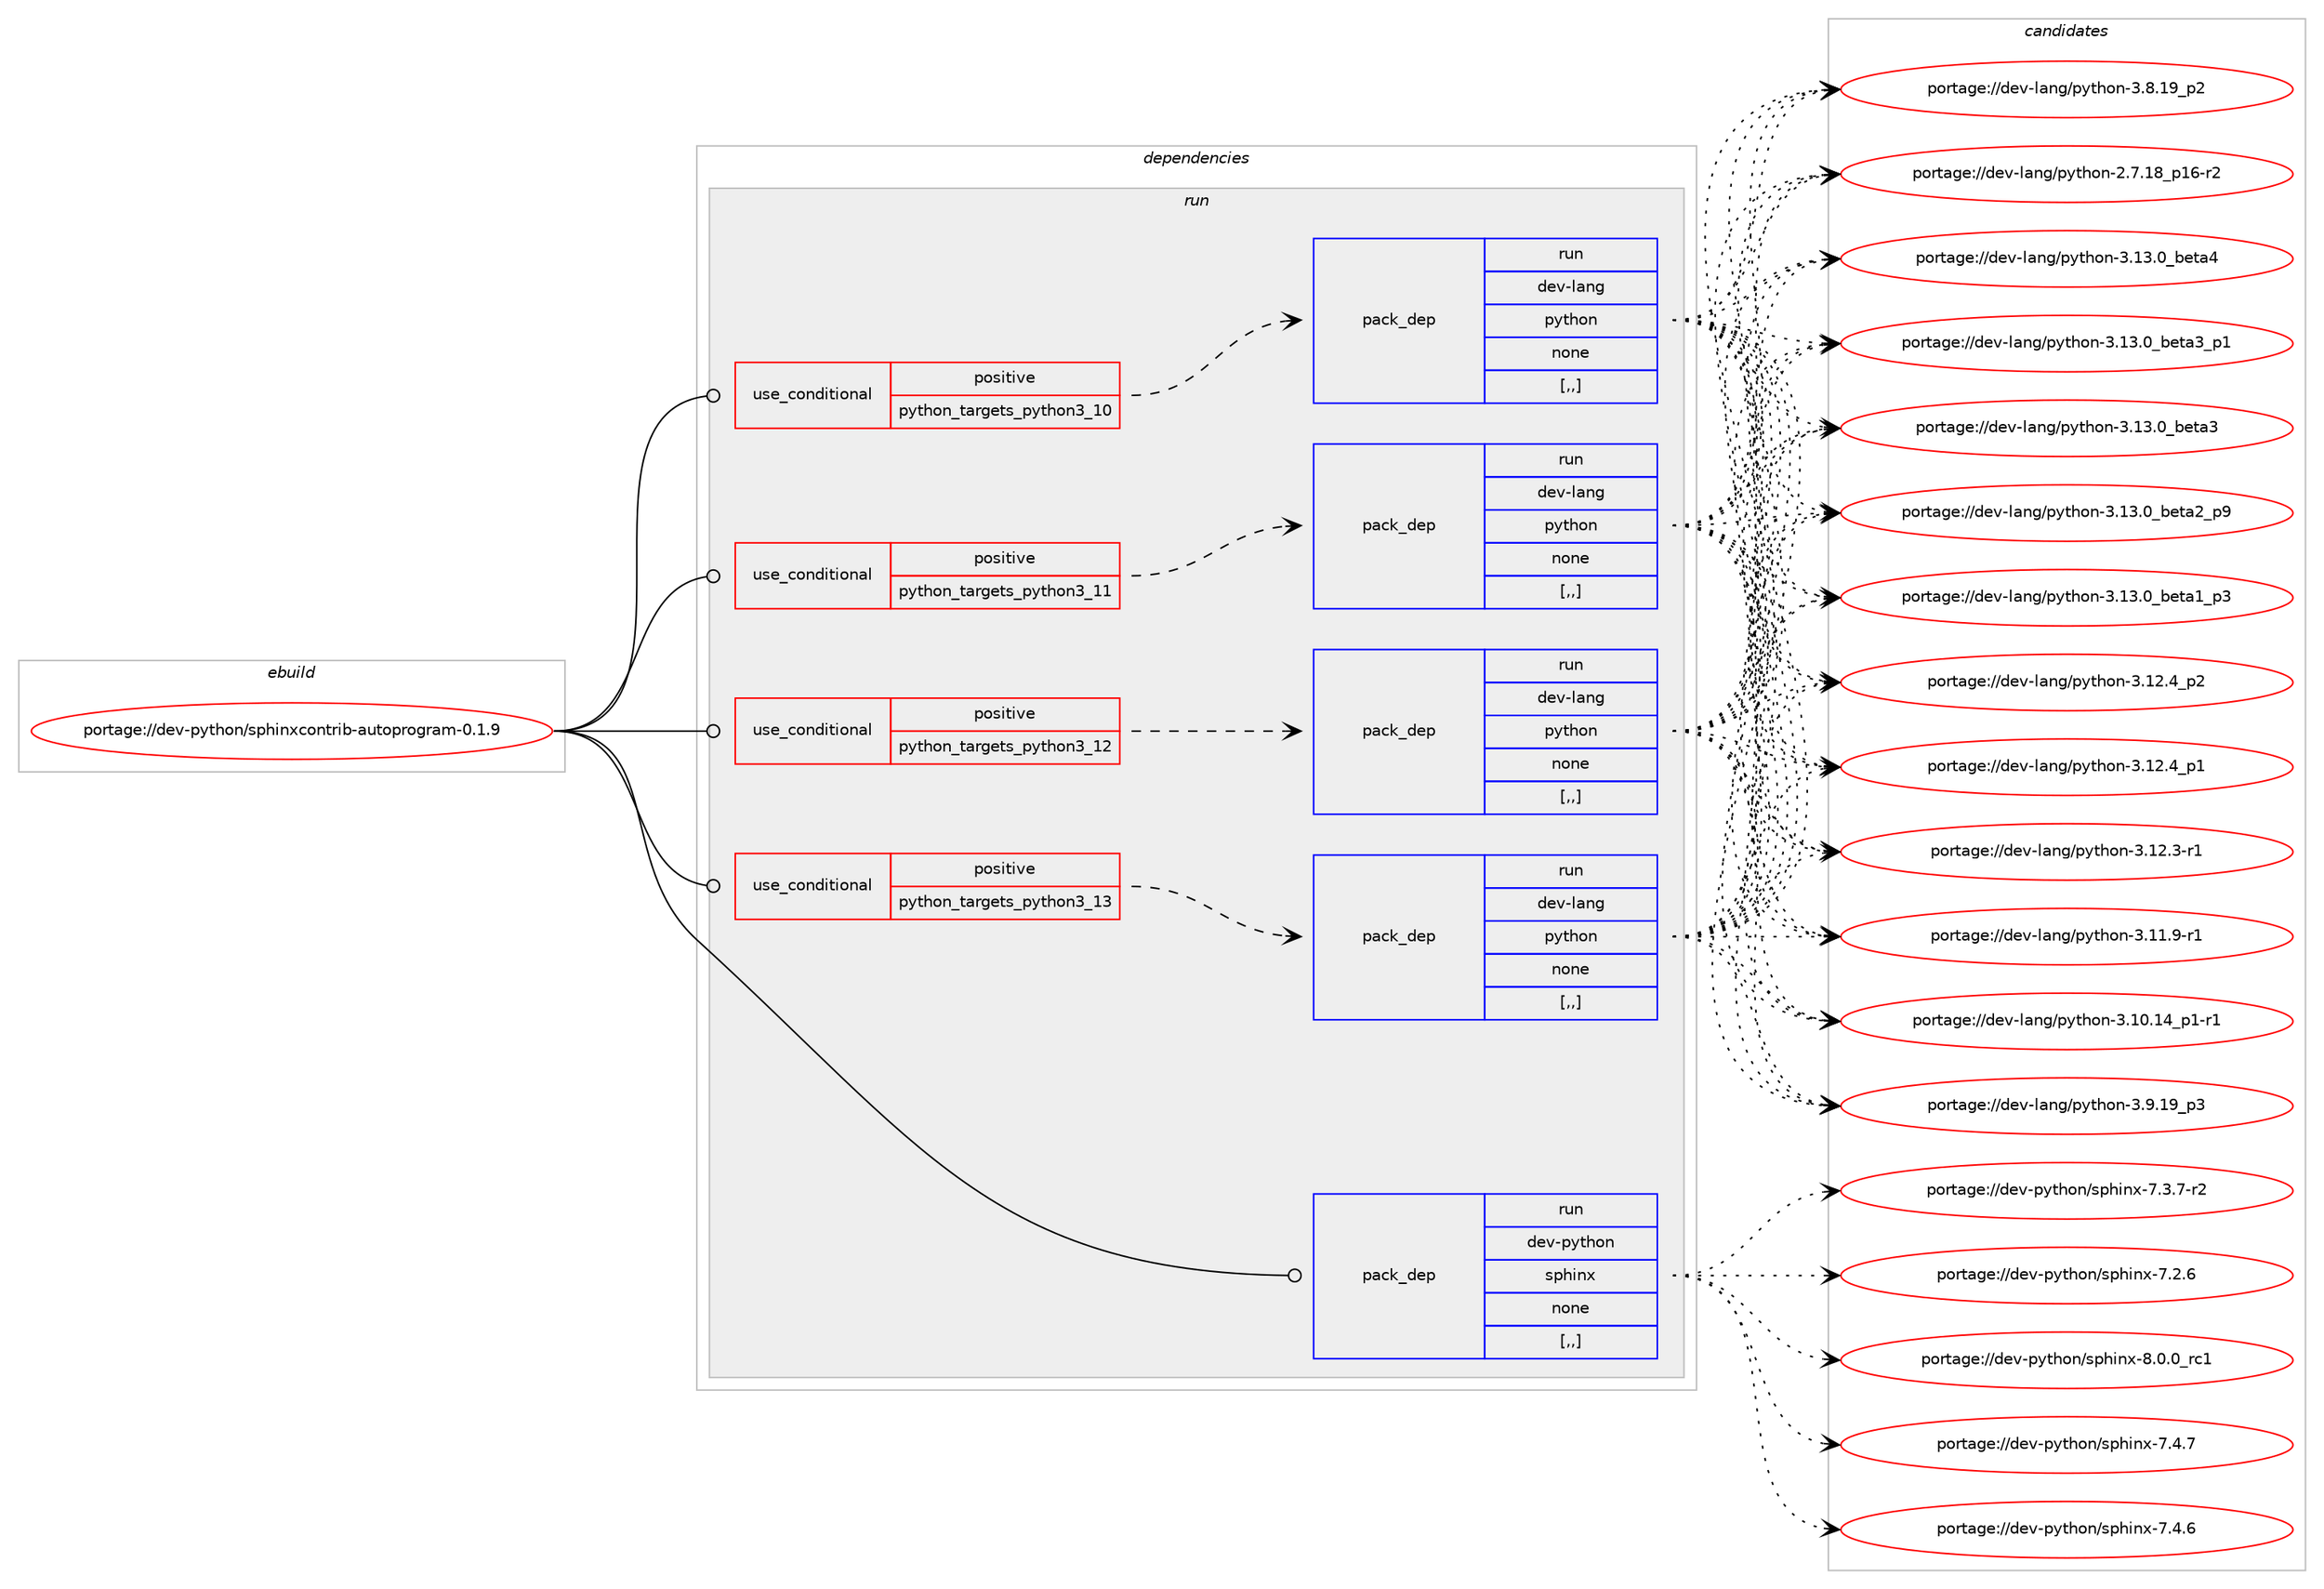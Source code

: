 digraph prolog {

# *************
# Graph options
# *************

newrank=true;
concentrate=true;
compound=true;
graph [rankdir=LR,fontname=Helvetica,fontsize=10,ranksep=1.5];#, ranksep=2.5, nodesep=0.2];
edge  [arrowhead=vee];
node  [fontname=Helvetica,fontsize=10];

# **********
# The ebuild
# **********

subgraph cluster_leftcol {
color=gray;
label=<<i>ebuild</i>>;
id [label="portage://dev-python/sphinxcontrib-autoprogram-0.1.9", color=red, width=4, href="../dev-python/sphinxcontrib-autoprogram-0.1.9.svg"];
}

# ****************
# The dependencies
# ****************

subgraph cluster_midcol {
color=gray;
label=<<i>dependencies</i>>;
subgraph cluster_compile {
fillcolor="#eeeeee";
style=filled;
label=<<i>compile</i>>;
}
subgraph cluster_compileandrun {
fillcolor="#eeeeee";
style=filled;
label=<<i>compile and run</i>>;
}
subgraph cluster_run {
fillcolor="#eeeeee";
style=filled;
label=<<i>run</i>>;
subgraph cond39925 {
dependency164323 [label=<<TABLE BORDER="0" CELLBORDER="1" CELLSPACING="0" CELLPADDING="4"><TR><TD ROWSPAN="3" CELLPADDING="10">use_conditional</TD></TR><TR><TD>positive</TD></TR><TR><TD>python_targets_python3_10</TD></TR></TABLE>>, shape=none, color=red];
subgraph pack123126 {
dependency164324 [label=<<TABLE BORDER="0" CELLBORDER="1" CELLSPACING="0" CELLPADDING="4" WIDTH="220"><TR><TD ROWSPAN="6" CELLPADDING="30">pack_dep</TD></TR><TR><TD WIDTH="110">run</TD></TR><TR><TD>dev-lang</TD></TR><TR><TD>python</TD></TR><TR><TD>none</TD></TR><TR><TD>[,,]</TD></TR></TABLE>>, shape=none, color=blue];
}
dependency164323:e -> dependency164324:w [weight=20,style="dashed",arrowhead="vee"];
}
id:e -> dependency164323:w [weight=20,style="solid",arrowhead="odot"];
subgraph cond39926 {
dependency164325 [label=<<TABLE BORDER="0" CELLBORDER="1" CELLSPACING="0" CELLPADDING="4"><TR><TD ROWSPAN="3" CELLPADDING="10">use_conditional</TD></TR><TR><TD>positive</TD></TR><TR><TD>python_targets_python3_11</TD></TR></TABLE>>, shape=none, color=red];
subgraph pack123127 {
dependency164326 [label=<<TABLE BORDER="0" CELLBORDER="1" CELLSPACING="0" CELLPADDING="4" WIDTH="220"><TR><TD ROWSPAN="6" CELLPADDING="30">pack_dep</TD></TR><TR><TD WIDTH="110">run</TD></TR><TR><TD>dev-lang</TD></TR><TR><TD>python</TD></TR><TR><TD>none</TD></TR><TR><TD>[,,]</TD></TR></TABLE>>, shape=none, color=blue];
}
dependency164325:e -> dependency164326:w [weight=20,style="dashed",arrowhead="vee"];
}
id:e -> dependency164325:w [weight=20,style="solid",arrowhead="odot"];
subgraph cond39927 {
dependency164327 [label=<<TABLE BORDER="0" CELLBORDER="1" CELLSPACING="0" CELLPADDING="4"><TR><TD ROWSPAN="3" CELLPADDING="10">use_conditional</TD></TR><TR><TD>positive</TD></TR><TR><TD>python_targets_python3_12</TD></TR></TABLE>>, shape=none, color=red];
subgraph pack123128 {
dependency164328 [label=<<TABLE BORDER="0" CELLBORDER="1" CELLSPACING="0" CELLPADDING="4" WIDTH="220"><TR><TD ROWSPAN="6" CELLPADDING="30">pack_dep</TD></TR><TR><TD WIDTH="110">run</TD></TR><TR><TD>dev-lang</TD></TR><TR><TD>python</TD></TR><TR><TD>none</TD></TR><TR><TD>[,,]</TD></TR></TABLE>>, shape=none, color=blue];
}
dependency164327:e -> dependency164328:w [weight=20,style="dashed",arrowhead="vee"];
}
id:e -> dependency164327:w [weight=20,style="solid",arrowhead="odot"];
subgraph cond39928 {
dependency164329 [label=<<TABLE BORDER="0" CELLBORDER="1" CELLSPACING="0" CELLPADDING="4"><TR><TD ROWSPAN="3" CELLPADDING="10">use_conditional</TD></TR><TR><TD>positive</TD></TR><TR><TD>python_targets_python3_13</TD></TR></TABLE>>, shape=none, color=red];
subgraph pack123129 {
dependency164330 [label=<<TABLE BORDER="0" CELLBORDER="1" CELLSPACING="0" CELLPADDING="4" WIDTH="220"><TR><TD ROWSPAN="6" CELLPADDING="30">pack_dep</TD></TR><TR><TD WIDTH="110">run</TD></TR><TR><TD>dev-lang</TD></TR><TR><TD>python</TD></TR><TR><TD>none</TD></TR><TR><TD>[,,]</TD></TR></TABLE>>, shape=none, color=blue];
}
dependency164329:e -> dependency164330:w [weight=20,style="dashed",arrowhead="vee"];
}
id:e -> dependency164329:w [weight=20,style="solid",arrowhead="odot"];
subgraph pack123130 {
dependency164331 [label=<<TABLE BORDER="0" CELLBORDER="1" CELLSPACING="0" CELLPADDING="4" WIDTH="220"><TR><TD ROWSPAN="6" CELLPADDING="30">pack_dep</TD></TR><TR><TD WIDTH="110">run</TD></TR><TR><TD>dev-python</TD></TR><TR><TD>sphinx</TD></TR><TR><TD>none</TD></TR><TR><TD>[,,]</TD></TR></TABLE>>, shape=none, color=blue];
}
id:e -> dependency164331:w [weight=20,style="solid",arrowhead="odot"];
}
}

# **************
# The candidates
# **************

subgraph cluster_choices {
rank=same;
color=gray;
label=<<i>candidates</i>>;

subgraph choice123126 {
color=black;
nodesep=1;
choice1001011184510897110103471121211161041111104551464951464895981011169752 [label="portage://dev-lang/python-3.13.0_beta4", color=red, width=4,href="../dev-lang/python-3.13.0_beta4.svg"];
choice10010111845108971101034711212111610411111045514649514648959810111697519511249 [label="portage://dev-lang/python-3.13.0_beta3_p1", color=red, width=4,href="../dev-lang/python-3.13.0_beta3_p1.svg"];
choice1001011184510897110103471121211161041111104551464951464895981011169751 [label="portage://dev-lang/python-3.13.0_beta3", color=red, width=4,href="../dev-lang/python-3.13.0_beta3.svg"];
choice10010111845108971101034711212111610411111045514649514648959810111697509511257 [label="portage://dev-lang/python-3.13.0_beta2_p9", color=red, width=4,href="../dev-lang/python-3.13.0_beta2_p9.svg"];
choice10010111845108971101034711212111610411111045514649514648959810111697499511251 [label="portage://dev-lang/python-3.13.0_beta1_p3", color=red, width=4,href="../dev-lang/python-3.13.0_beta1_p3.svg"];
choice100101118451089711010347112121116104111110455146495046529511250 [label="portage://dev-lang/python-3.12.4_p2", color=red, width=4,href="../dev-lang/python-3.12.4_p2.svg"];
choice100101118451089711010347112121116104111110455146495046529511249 [label="portage://dev-lang/python-3.12.4_p1", color=red, width=4,href="../dev-lang/python-3.12.4_p1.svg"];
choice100101118451089711010347112121116104111110455146495046514511449 [label="portage://dev-lang/python-3.12.3-r1", color=red, width=4,href="../dev-lang/python-3.12.3-r1.svg"];
choice100101118451089711010347112121116104111110455146494946574511449 [label="portage://dev-lang/python-3.11.9-r1", color=red, width=4,href="../dev-lang/python-3.11.9-r1.svg"];
choice100101118451089711010347112121116104111110455146494846495295112494511449 [label="portage://dev-lang/python-3.10.14_p1-r1", color=red, width=4,href="../dev-lang/python-3.10.14_p1-r1.svg"];
choice100101118451089711010347112121116104111110455146574649579511251 [label="portage://dev-lang/python-3.9.19_p3", color=red, width=4,href="../dev-lang/python-3.9.19_p3.svg"];
choice100101118451089711010347112121116104111110455146564649579511250 [label="portage://dev-lang/python-3.8.19_p2", color=red, width=4,href="../dev-lang/python-3.8.19_p2.svg"];
choice100101118451089711010347112121116104111110455046554649569511249544511450 [label="portage://dev-lang/python-2.7.18_p16-r2", color=red, width=4,href="../dev-lang/python-2.7.18_p16-r2.svg"];
dependency164324:e -> choice1001011184510897110103471121211161041111104551464951464895981011169752:w [style=dotted,weight="100"];
dependency164324:e -> choice10010111845108971101034711212111610411111045514649514648959810111697519511249:w [style=dotted,weight="100"];
dependency164324:e -> choice1001011184510897110103471121211161041111104551464951464895981011169751:w [style=dotted,weight="100"];
dependency164324:e -> choice10010111845108971101034711212111610411111045514649514648959810111697509511257:w [style=dotted,weight="100"];
dependency164324:e -> choice10010111845108971101034711212111610411111045514649514648959810111697499511251:w [style=dotted,weight="100"];
dependency164324:e -> choice100101118451089711010347112121116104111110455146495046529511250:w [style=dotted,weight="100"];
dependency164324:e -> choice100101118451089711010347112121116104111110455146495046529511249:w [style=dotted,weight="100"];
dependency164324:e -> choice100101118451089711010347112121116104111110455146495046514511449:w [style=dotted,weight="100"];
dependency164324:e -> choice100101118451089711010347112121116104111110455146494946574511449:w [style=dotted,weight="100"];
dependency164324:e -> choice100101118451089711010347112121116104111110455146494846495295112494511449:w [style=dotted,weight="100"];
dependency164324:e -> choice100101118451089711010347112121116104111110455146574649579511251:w [style=dotted,weight="100"];
dependency164324:e -> choice100101118451089711010347112121116104111110455146564649579511250:w [style=dotted,weight="100"];
dependency164324:e -> choice100101118451089711010347112121116104111110455046554649569511249544511450:w [style=dotted,weight="100"];
}
subgraph choice123127 {
color=black;
nodesep=1;
choice1001011184510897110103471121211161041111104551464951464895981011169752 [label="portage://dev-lang/python-3.13.0_beta4", color=red, width=4,href="../dev-lang/python-3.13.0_beta4.svg"];
choice10010111845108971101034711212111610411111045514649514648959810111697519511249 [label="portage://dev-lang/python-3.13.0_beta3_p1", color=red, width=4,href="../dev-lang/python-3.13.0_beta3_p1.svg"];
choice1001011184510897110103471121211161041111104551464951464895981011169751 [label="portage://dev-lang/python-3.13.0_beta3", color=red, width=4,href="../dev-lang/python-3.13.0_beta3.svg"];
choice10010111845108971101034711212111610411111045514649514648959810111697509511257 [label="portage://dev-lang/python-3.13.0_beta2_p9", color=red, width=4,href="../dev-lang/python-3.13.0_beta2_p9.svg"];
choice10010111845108971101034711212111610411111045514649514648959810111697499511251 [label="portage://dev-lang/python-3.13.0_beta1_p3", color=red, width=4,href="../dev-lang/python-3.13.0_beta1_p3.svg"];
choice100101118451089711010347112121116104111110455146495046529511250 [label="portage://dev-lang/python-3.12.4_p2", color=red, width=4,href="../dev-lang/python-3.12.4_p2.svg"];
choice100101118451089711010347112121116104111110455146495046529511249 [label="portage://dev-lang/python-3.12.4_p1", color=red, width=4,href="../dev-lang/python-3.12.4_p1.svg"];
choice100101118451089711010347112121116104111110455146495046514511449 [label="portage://dev-lang/python-3.12.3-r1", color=red, width=4,href="../dev-lang/python-3.12.3-r1.svg"];
choice100101118451089711010347112121116104111110455146494946574511449 [label="portage://dev-lang/python-3.11.9-r1", color=red, width=4,href="../dev-lang/python-3.11.9-r1.svg"];
choice100101118451089711010347112121116104111110455146494846495295112494511449 [label="portage://dev-lang/python-3.10.14_p1-r1", color=red, width=4,href="../dev-lang/python-3.10.14_p1-r1.svg"];
choice100101118451089711010347112121116104111110455146574649579511251 [label="portage://dev-lang/python-3.9.19_p3", color=red, width=4,href="../dev-lang/python-3.9.19_p3.svg"];
choice100101118451089711010347112121116104111110455146564649579511250 [label="portage://dev-lang/python-3.8.19_p2", color=red, width=4,href="../dev-lang/python-3.8.19_p2.svg"];
choice100101118451089711010347112121116104111110455046554649569511249544511450 [label="portage://dev-lang/python-2.7.18_p16-r2", color=red, width=4,href="../dev-lang/python-2.7.18_p16-r2.svg"];
dependency164326:e -> choice1001011184510897110103471121211161041111104551464951464895981011169752:w [style=dotted,weight="100"];
dependency164326:e -> choice10010111845108971101034711212111610411111045514649514648959810111697519511249:w [style=dotted,weight="100"];
dependency164326:e -> choice1001011184510897110103471121211161041111104551464951464895981011169751:w [style=dotted,weight="100"];
dependency164326:e -> choice10010111845108971101034711212111610411111045514649514648959810111697509511257:w [style=dotted,weight="100"];
dependency164326:e -> choice10010111845108971101034711212111610411111045514649514648959810111697499511251:w [style=dotted,weight="100"];
dependency164326:e -> choice100101118451089711010347112121116104111110455146495046529511250:w [style=dotted,weight="100"];
dependency164326:e -> choice100101118451089711010347112121116104111110455146495046529511249:w [style=dotted,weight="100"];
dependency164326:e -> choice100101118451089711010347112121116104111110455146495046514511449:w [style=dotted,weight="100"];
dependency164326:e -> choice100101118451089711010347112121116104111110455146494946574511449:w [style=dotted,weight="100"];
dependency164326:e -> choice100101118451089711010347112121116104111110455146494846495295112494511449:w [style=dotted,weight="100"];
dependency164326:e -> choice100101118451089711010347112121116104111110455146574649579511251:w [style=dotted,weight="100"];
dependency164326:e -> choice100101118451089711010347112121116104111110455146564649579511250:w [style=dotted,weight="100"];
dependency164326:e -> choice100101118451089711010347112121116104111110455046554649569511249544511450:w [style=dotted,weight="100"];
}
subgraph choice123128 {
color=black;
nodesep=1;
choice1001011184510897110103471121211161041111104551464951464895981011169752 [label="portage://dev-lang/python-3.13.0_beta4", color=red, width=4,href="../dev-lang/python-3.13.0_beta4.svg"];
choice10010111845108971101034711212111610411111045514649514648959810111697519511249 [label="portage://dev-lang/python-3.13.0_beta3_p1", color=red, width=4,href="../dev-lang/python-3.13.0_beta3_p1.svg"];
choice1001011184510897110103471121211161041111104551464951464895981011169751 [label="portage://dev-lang/python-3.13.0_beta3", color=red, width=4,href="../dev-lang/python-3.13.0_beta3.svg"];
choice10010111845108971101034711212111610411111045514649514648959810111697509511257 [label="portage://dev-lang/python-3.13.0_beta2_p9", color=red, width=4,href="../dev-lang/python-3.13.0_beta2_p9.svg"];
choice10010111845108971101034711212111610411111045514649514648959810111697499511251 [label="portage://dev-lang/python-3.13.0_beta1_p3", color=red, width=4,href="../dev-lang/python-3.13.0_beta1_p3.svg"];
choice100101118451089711010347112121116104111110455146495046529511250 [label="portage://dev-lang/python-3.12.4_p2", color=red, width=4,href="../dev-lang/python-3.12.4_p2.svg"];
choice100101118451089711010347112121116104111110455146495046529511249 [label="portage://dev-lang/python-3.12.4_p1", color=red, width=4,href="../dev-lang/python-3.12.4_p1.svg"];
choice100101118451089711010347112121116104111110455146495046514511449 [label="portage://dev-lang/python-3.12.3-r1", color=red, width=4,href="../dev-lang/python-3.12.3-r1.svg"];
choice100101118451089711010347112121116104111110455146494946574511449 [label="portage://dev-lang/python-3.11.9-r1", color=red, width=4,href="../dev-lang/python-3.11.9-r1.svg"];
choice100101118451089711010347112121116104111110455146494846495295112494511449 [label="portage://dev-lang/python-3.10.14_p1-r1", color=red, width=4,href="../dev-lang/python-3.10.14_p1-r1.svg"];
choice100101118451089711010347112121116104111110455146574649579511251 [label="portage://dev-lang/python-3.9.19_p3", color=red, width=4,href="../dev-lang/python-3.9.19_p3.svg"];
choice100101118451089711010347112121116104111110455146564649579511250 [label="portage://dev-lang/python-3.8.19_p2", color=red, width=4,href="../dev-lang/python-3.8.19_p2.svg"];
choice100101118451089711010347112121116104111110455046554649569511249544511450 [label="portage://dev-lang/python-2.7.18_p16-r2", color=red, width=4,href="../dev-lang/python-2.7.18_p16-r2.svg"];
dependency164328:e -> choice1001011184510897110103471121211161041111104551464951464895981011169752:w [style=dotted,weight="100"];
dependency164328:e -> choice10010111845108971101034711212111610411111045514649514648959810111697519511249:w [style=dotted,weight="100"];
dependency164328:e -> choice1001011184510897110103471121211161041111104551464951464895981011169751:w [style=dotted,weight="100"];
dependency164328:e -> choice10010111845108971101034711212111610411111045514649514648959810111697509511257:w [style=dotted,weight="100"];
dependency164328:e -> choice10010111845108971101034711212111610411111045514649514648959810111697499511251:w [style=dotted,weight="100"];
dependency164328:e -> choice100101118451089711010347112121116104111110455146495046529511250:w [style=dotted,weight="100"];
dependency164328:e -> choice100101118451089711010347112121116104111110455146495046529511249:w [style=dotted,weight="100"];
dependency164328:e -> choice100101118451089711010347112121116104111110455146495046514511449:w [style=dotted,weight="100"];
dependency164328:e -> choice100101118451089711010347112121116104111110455146494946574511449:w [style=dotted,weight="100"];
dependency164328:e -> choice100101118451089711010347112121116104111110455146494846495295112494511449:w [style=dotted,weight="100"];
dependency164328:e -> choice100101118451089711010347112121116104111110455146574649579511251:w [style=dotted,weight="100"];
dependency164328:e -> choice100101118451089711010347112121116104111110455146564649579511250:w [style=dotted,weight="100"];
dependency164328:e -> choice100101118451089711010347112121116104111110455046554649569511249544511450:w [style=dotted,weight="100"];
}
subgraph choice123129 {
color=black;
nodesep=1;
choice1001011184510897110103471121211161041111104551464951464895981011169752 [label="portage://dev-lang/python-3.13.0_beta4", color=red, width=4,href="../dev-lang/python-3.13.0_beta4.svg"];
choice10010111845108971101034711212111610411111045514649514648959810111697519511249 [label="portage://dev-lang/python-3.13.0_beta3_p1", color=red, width=4,href="../dev-lang/python-3.13.0_beta3_p1.svg"];
choice1001011184510897110103471121211161041111104551464951464895981011169751 [label="portage://dev-lang/python-3.13.0_beta3", color=red, width=4,href="../dev-lang/python-3.13.0_beta3.svg"];
choice10010111845108971101034711212111610411111045514649514648959810111697509511257 [label="portage://dev-lang/python-3.13.0_beta2_p9", color=red, width=4,href="../dev-lang/python-3.13.0_beta2_p9.svg"];
choice10010111845108971101034711212111610411111045514649514648959810111697499511251 [label="portage://dev-lang/python-3.13.0_beta1_p3", color=red, width=4,href="../dev-lang/python-3.13.0_beta1_p3.svg"];
choice100101118451089711010347112121116104111110455146495046529511250 [label="portage://dev-lang/python-3.12.4_p2", color=red, width=4,href="../dev-lang/python-3.12.4_p2.svg"];
choice100101118451089711010347112121116104111110455146495046529511249 [label="portage://dev-lang/python-3.12.4_p1", color=red, width=4,href="../dev-lang/python-3.12.4_p1.svg"];
choice100101118451089711010347112121116104111110455146495046514511449 [label="portage://dev-lang/python-3.12.3-r1", color=red, width=4,href="../dev-lang/python-3.12.3-r1.svg"];
choice100101118451089711010347112121116104111110455146494946574511449 [label="portage://dev-lang/python-3.11.9-r1", color=red, width=4,href="../dev-lang/python-3.11.9-r1.svg"];
choice100101118451089711010347112121116104111110455146494846495295112494511449 [label="portage://dev-lang/python-3.10.14_p1-r1", color=red, width=4,href="../dev-lang/python-3.10.14_p1-r1.svg"];
choice100101118451089711010347112121116104111110455146574649579511251 [label="portage://dev-lang/python-3.9.19_p3", color=red, width=4,href="../dev-lang/python-3.9.19_p3.svg"];
choice100101118451089711010347112121116104111110455146564649579511250 [label="portage://dev-lang/python-3.8.19_p2", color=red, width=4,href="../dev-lang/python-3.8.19_p2.svg"];
choice100101118451089711010347112121116104111110455046554649569511249544511450 [label="portage://dev-lang/python-2.7.18_p16-r2", color=red, width=4,href="../dev-lang/python-2.7.18_p16-r2.svg"];
dependency164330:e -> choice1001011184510897110103471121211161041111104551464951464895981011169752:w [style=dotted,weight="100"];
dependency164330:e -> choice10010111845108971101034711212111610411111045514649514648959810111697519511249:w [style=dotted,weight="100"];
dependency164330:e -> choice1001011184510897110103471121211161041111104551464951464895981011169751:w [style=dotted,weight="100"];
dependency164330:e -> choice10010111845108971101034711212111610411111045514649514648959810111697509511257:w [style=dotted,weight="100"];
dependency164330:e -> choice10010111845108971101034711212111610411111045514649514648959810111697499511251:w [style=dotted,weight="100"];
dependency164330:e -> choice100101118451089711010347112121116104111110455146495046529511250:w [style=dotted,weight="100"];
dependency164330:e -> choice100101118451089711010347112121116104111110455146495046529511249:w [style=dotted,weight="100"];
dependency164330:e -> choice100101118451089711010347112121116104111110455146495046514511449:w [style=dotted,weight="100"];
dependency164330:e -> choice100101118451089711010347112121116104111110455146494946574511449:w [style=dotted,weight="100"];
dependency164330:e -> choice100101118451089711010347112121116104111110455146494846495295112494511449:w [style=dotted,weight="100"];
dependency164330:e -> choice100101118451089711010347112121116104111110455146574649579511251:w [style=dotted,weight="100"];
dependency164330:e -> choice100101118451089711010347112121116104111110455146564649579511250:w [style=dotted,weight="100"];
dependency164330:e -> choice100101118451089711010347112121116104111110455046554649569511249544511450:w [style=dotted,weight="100"];
}
subgraph choice123130 {
color=black;
nodesep=1;
choice1001011184511212111610411111047115112104105110120455646484648951149949 [label="portage://dev-python/sphinx-8.0.0_rc1", color=red, width=4,href="../dev-python/sphinx-8.0.0_rc1.svg"];
choice1001011184511212111610411111047115112104105110120455546524655 [label="portage://dev-python/sphinx-7.4.7", color=red, width=4,href="../dev-python/sphinx-7.4.7.svg"];
choice1001011184511212111610411111047115112104105110120455546524654 [label="portage://dev-python/sphinx-7.4.6", color=red, width=4,href="../dev-python/sphinx-7.4.6.svg"];
choice10010111845112121116104111110471151121041051101204555465146554511450 [label="portage://dev-python/sphinx-7.3.7-r2", color=red, width=4,href="../dev-python/sphinx-7.3.7-r2.svg"];
choice1001011184511212111610411111047115112104105110120455546504654 [label="portage://dev-python/sphinx-7.2.6", color=red, width=4,href="../dev-python/sphinx-7.2.6.svg"];
dependency164331:e -> choice1001011184511212111610411111047115112104105110120455646484648951149949:w [style=dotted,weight="100"];
dependency164331:e -> choice1001011184511212111610411111047115112104105110120455546524655:w [style=dotted,weight="100"];
dependency164331:e -> choice1001011184511212111610411111047115112104105110120455546524654:w [style=dotted,weight="100"];
dependency164331:e -> choice10010111845112121116104111110471151121041051101204555465146554511450:w [style=dotted,weight="100"];
dependency164331:e -> choice1001011184511212111610411111047115112104105110120455546504654:w [style=dotted,weight="100"];
}
}

}
